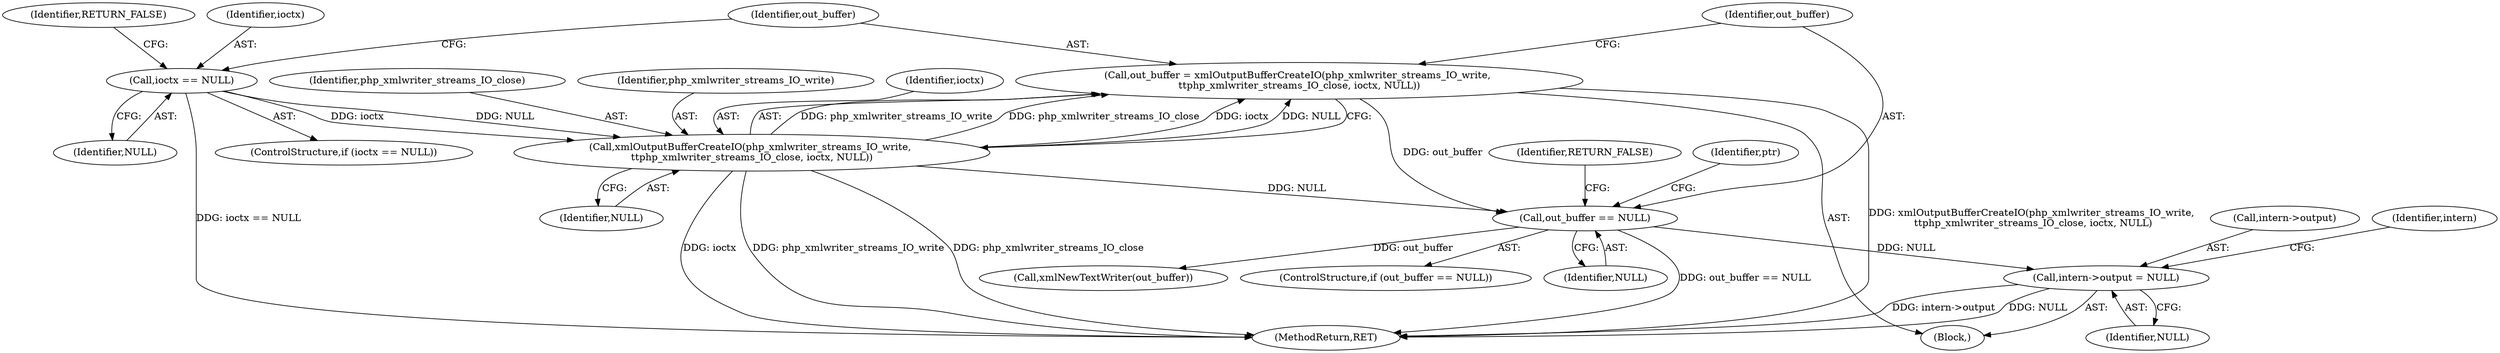 digraph "0_php_4435b9142ff9813845d5c97ab29a5d637bedb257_8@pointer" {
"1000178" [label="(Call,intern->output = NULL)"];
"1000154" [label="(Call,out_buffer == NULL)"];
"1000146" [label="(Call,out_buffer = xmlOutputBufferCreateIO(php_xmlwriter_streams_IO_write, \n\t\tphp_xmlwriter_streams_IO_close, ioctx, NULL))"];
"1000148" [label="(Call,xmlOutputBufferCreateIO(php_xmlwriter_streams_IO_write, \n\t\tphp_xmlwriter_streams_IO_close, ioctx, NULL))"];
"1000141" [label="(Call,ioctx == NULL)"];
"1000185" [label="(Identifier,intern)"];
"1000160" [label="(Identifier,ptr)"];
"1000104" [label="(Block,)"];
"1000150" [label="(Identifier,php_xmlwriter_streams_IO_close)"];
"1000156" [label="(Identifier,NULL)"];
"1000158" [label="(Identifier,RETURN_FALSE)"];
"1000146" [label="(Call,out_buffer = xmlOutputBufferCreateIO(php_xmlwriter_streams_IO_write, \n\t\tphp_xmlwriter_streams_IO_close, ioctx, NULL))"];
"1000161" [label="(Call,xmlNewTextWriter(out_buffer))"];
"1000142" [label="(Identifier,ioctx)"];
"1000155" [label="(Identifier,out_buffer)"];
"1000179" [label="(Call,intern->output)"];
"1000148" [label="(Call,xmlOutputBufferCreateIO(php_xmlwriter_streams_IO_write, \n\t\tphp_xmlwriter_streams_IO_close, ioctx, NULL))"];
"1000140" [label="(ControlStructure,if (ioctx == NULL))"];
"1000143" [label="(Identifier,NULL)"];
"1000154" [label="(Call,out_buffer == NULL)"];
"1000149" [label="(Identifier,php_xmlwriter_streams_IO_write)"];
"1000178" [label="(Call,intern->output = NULL)"];
"1000182" [label="(Identifier,NULL)"];
"1000141" [label="(Call,ioctx == NULL)"];
"1000153" [label="(ControlStructure,if (out_buffer == NULL))"];
"1000147" [label="(Identifier,out_buffer)"];
"1000151" [label="(Identifier,ioctx)"];
"1000145" [label="(Identifier,RETURN_FALSE)"];
"1000193" [label="(MethodReturn,RET)"];
"1000152" [label="(Identifier,NULL)"];
"1000178" -> "1000104"  [label="AST: "];
"1000178" -> "1000182"  [label="CFG: "];
"1000179" -> "1000178"  [label="AST: "];
"1000182" -> "1000178"  [label="AST: "];
"1000185" -> "1000178"  [label="CFG: "];
"1000178" -> "1000193"  [label="DDG: intern->output"];
"1000178" -> "1000193"  [label="DDG: NULL"];
"1000154" -> "1000178"  [label="DDG: NULL"];
"1000154" -> "1000153"  [label="AST: "];
"1000154" -> "1000156"  [label="CFG: "];
"1000155" -> "1000154"  [label="AST: "];
"1000156" -> "1000154"  [label="AST: "];
"1000158" -> "1000154"  [label="CFG: "];
"1000160" -> "1000154"  [label="CFG: "];
"1000154" -> "1000193"  [label="DDG: out_buffer == NULL"];
"1000146" -> "1000154"  [label="DDG: out_buffer"];
"1000148" -> "1000154"  [label="DDG: NULL"];
"1000154" -> "1000161"  [label="DDG: out_buffer"];
"1000146" -> "1000104"  [label="AST: "];
"1000146" -> "1000148"  [label="CFG: "];
"1000147" -> "1000146"  [label="AST: "];
"1000148" -> "1000146"  [label="AST: "];
"1000155" -> "1000146"  [label="CFG: "];
"1000146" -> "1000193"  [label="DDG: xmlOutputBufferCreateIO(php_xmlwriter_streams_IO_write, \n\t\tphp_xmlwriter_streams_IO_close, ioctx, NULL)"];
"1000148" -> "1000146"  [label="DDG: php_xmlwriter_streams_IO_write"];
"1000148" -> "1000146"  [label="DDG: php_xmlwriter_streams_IO_close"];
"1000148" -> "1000146"  [label="DDG: ioctx"];
"1000148" -> "1000146"  [label="DDG: NULL"];
"1000148" -> "1000152"  [label="CFG: "];
"1000149" -> "1000148"  [label="AST: "];
"1000150" -> "1000148"  [label="AST: "];
"1000151" -> "1000148"  [label="AST: "];
"1000152" -> "1000148"  [label="AST: "];
"1000148" -> "1000193"  [label="DDG: ioctx"];
"1000148" -> "1000193"  [label="DDG: php_xmlwriter_streams_IO_write"];
"1000148" -> "1000193"  [label="DDG: php_xmlwriter_streams_IO_close"];
"1000141" -> "1000148"  [label="DDG: ioctx"];
"1000141" -> "1000148"  [label="DDG: NULL"];
"1000141" -> "1000140"  [label="AST: "];
"1000141" -> "1000143"  [label="CFG: "];
"1000142" -> "1000141"  [label="AST: "];
"1000143" -> "1000141"  [label="AST: "];
"1000145" -> "1000141"  [label="CFG: "];
"1000147" -> "1000141"  [label="CFG: "];
"1000141" -> "1000193"  [label="DDG: ioctx == NULL"];
}

